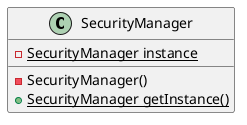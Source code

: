 @startuml
class SecurityManager {
- {static} SecurityManager instance
- SecurityManager()
+ {static} SecurityManager getInstance()
}


@enduml